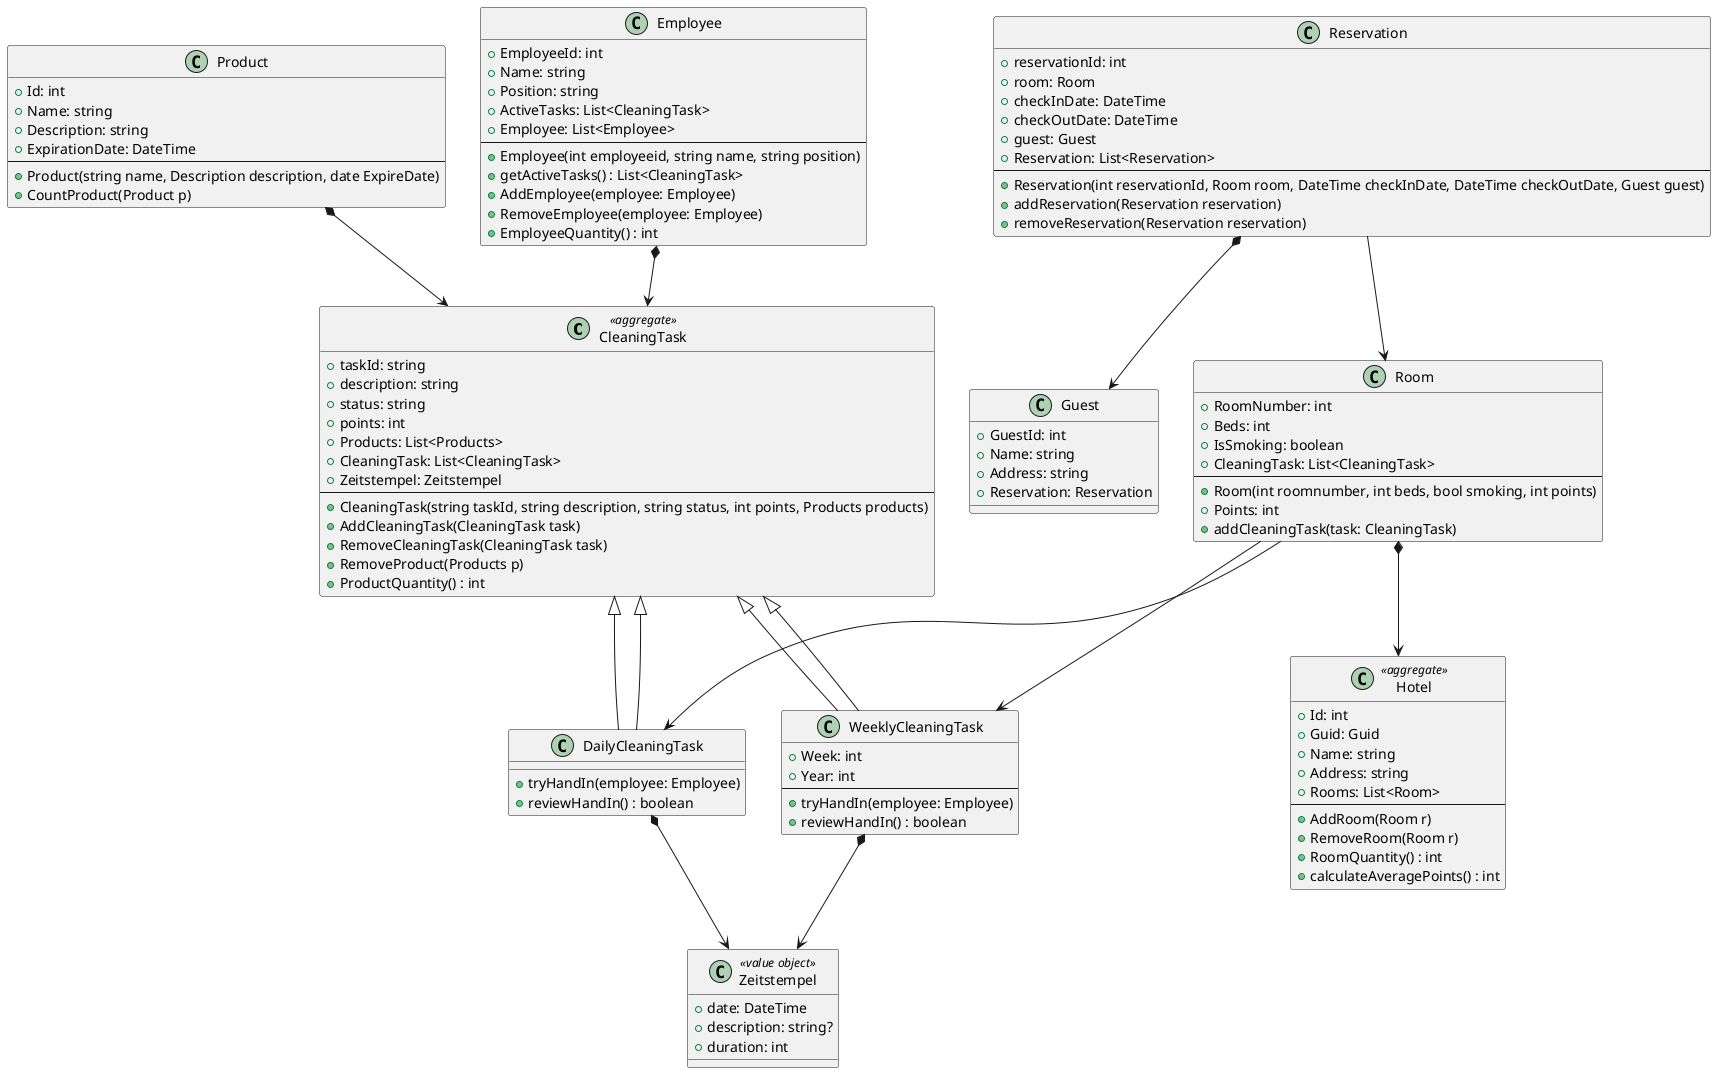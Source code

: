 @startuml

class CleaningTask <<aggregate>> {
  +taskId: string
  +description: string
  +status: string
  +points: int
  +Products: List<Products>
  +CleaningTask: List<CleaningTask>
  +Zeitstempel: Zeitstempel
  --
  +CleaningTask(string taskId, string description, string status, int points, Products products)
  +AddCleaningTask(CleaningTask task)
  +RemoveCleaningTask(CleaningTask task)
  +RemoveProduct(Products p) 
  +ProductQuantity() : int
}

class DailyCleaningTask extends CleaningTask {
  +tryHandIn(employee: Employee)
  +reviewHandIn() : boolean
}

class WeeklyCleaningTask extends CleaningTask {
  +Week: int
  +Year: int
  --
  +tryHandIn(employee: Employee)
  +reviewHandIn() : boolean
}

class Employee {
  +EmployeeId: int
  +Name: string
  +Position: string
  +ActiveTasks: List<CleaningTask>
  +Employee: List<Employee>
  --
  +Employee(int employeeid, string name, string position)
  +getActiveTasks() : List<CleaningTask>
  +AddEmployee(employee: Employee)
  +RemoveEmployee(employee: Employee)
  +EmployeeQuantity() : int 
}

class Zeitstempel <<value object>>{
    +date: DateTime
    +description: string?
    +duration: int
}


class Product {
  + Id: int
  + Name: string
  + Description: string
  + ExpirationDate: DateTime
  --
  + Product(string name, Description description, date ExpireDate)
  + CountProduct(Product p)
}

class Room {
  +RoomNumber: int
  +Beds: int
  +IsSmoking: boolean
  +CleaningTask: List<CleaningTask>
  --
  +Room(int roomnumber, int beds, bool smoking, int points)
  +Points: int
  +addCleaningTask(task: CleaningTask)
}

class Hotel <<aggregate>> {
  +Id: int
  +Guid: Guid
  +Name: string
  +Address: string
  +Rooms: List<Room>
  --
  +AddRoom(Room r)
  +RemoveRoom(Room r)
  +RoomQuantity() : int
  +calculateAveragePoints() : int
}

class Guest {
  +GuestId: int
  +Name: string
  +Address: string
  +Reservation: Reservation
}

class Reservation {
  +reservationId: int
  +room: Room
  +checkInDate: DateTime
  +checkOutDate: DateTime
  +guest: Guest
  +Reservation: List<Reservation>
  --
  +Reservation(int reservationId, Room room, DateTime checkInDate, DateTime checkOutDate, Guest guest)
  +addReservation(Reservation reservation)
  +removeReservation(Reservation reservation)
}

DailyCleaningTask *--> Zeitstempel
WeeklyCleaningTask *--> Zeitstempel
CleaningTask <|-- DailyCleaningTask
CleaningTask <|-- WeeklyCleaningTask
Employee *--> CleaningTask
Room --> DailyCleaningTask
Room --> WeeklyCleaningTask
Room *--> Hotel
Reservation *--> Guest
Reservation --> Room
Product *--> CleaningTask

@enduml